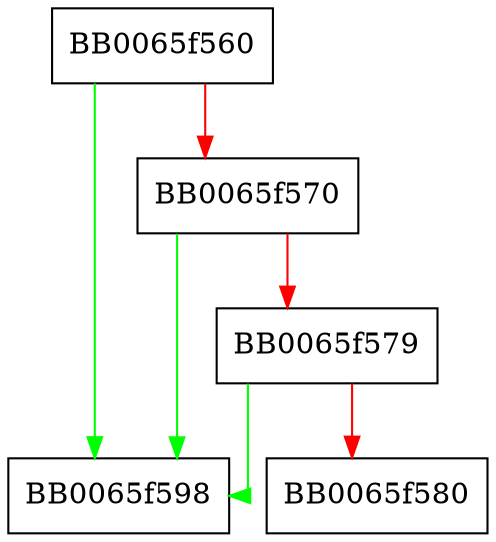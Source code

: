 digraph X509v3_addr_validate_path {
  node [shape="box"];
  graph [splines=ortho];
  BB0065f560 -> BB0065f598 [color="green"];
  BB0065f560 -> BB0065f570 [color="red"];
  BB0065f570 -> BB0065f598 [color="green"];
  BB0065f570 -> BB0065f579 [color="red"];
  BB0065f579 -> BB0065f598 [color="green"];
  BB0065f579 -> BB0065f580 [color="red"];
}